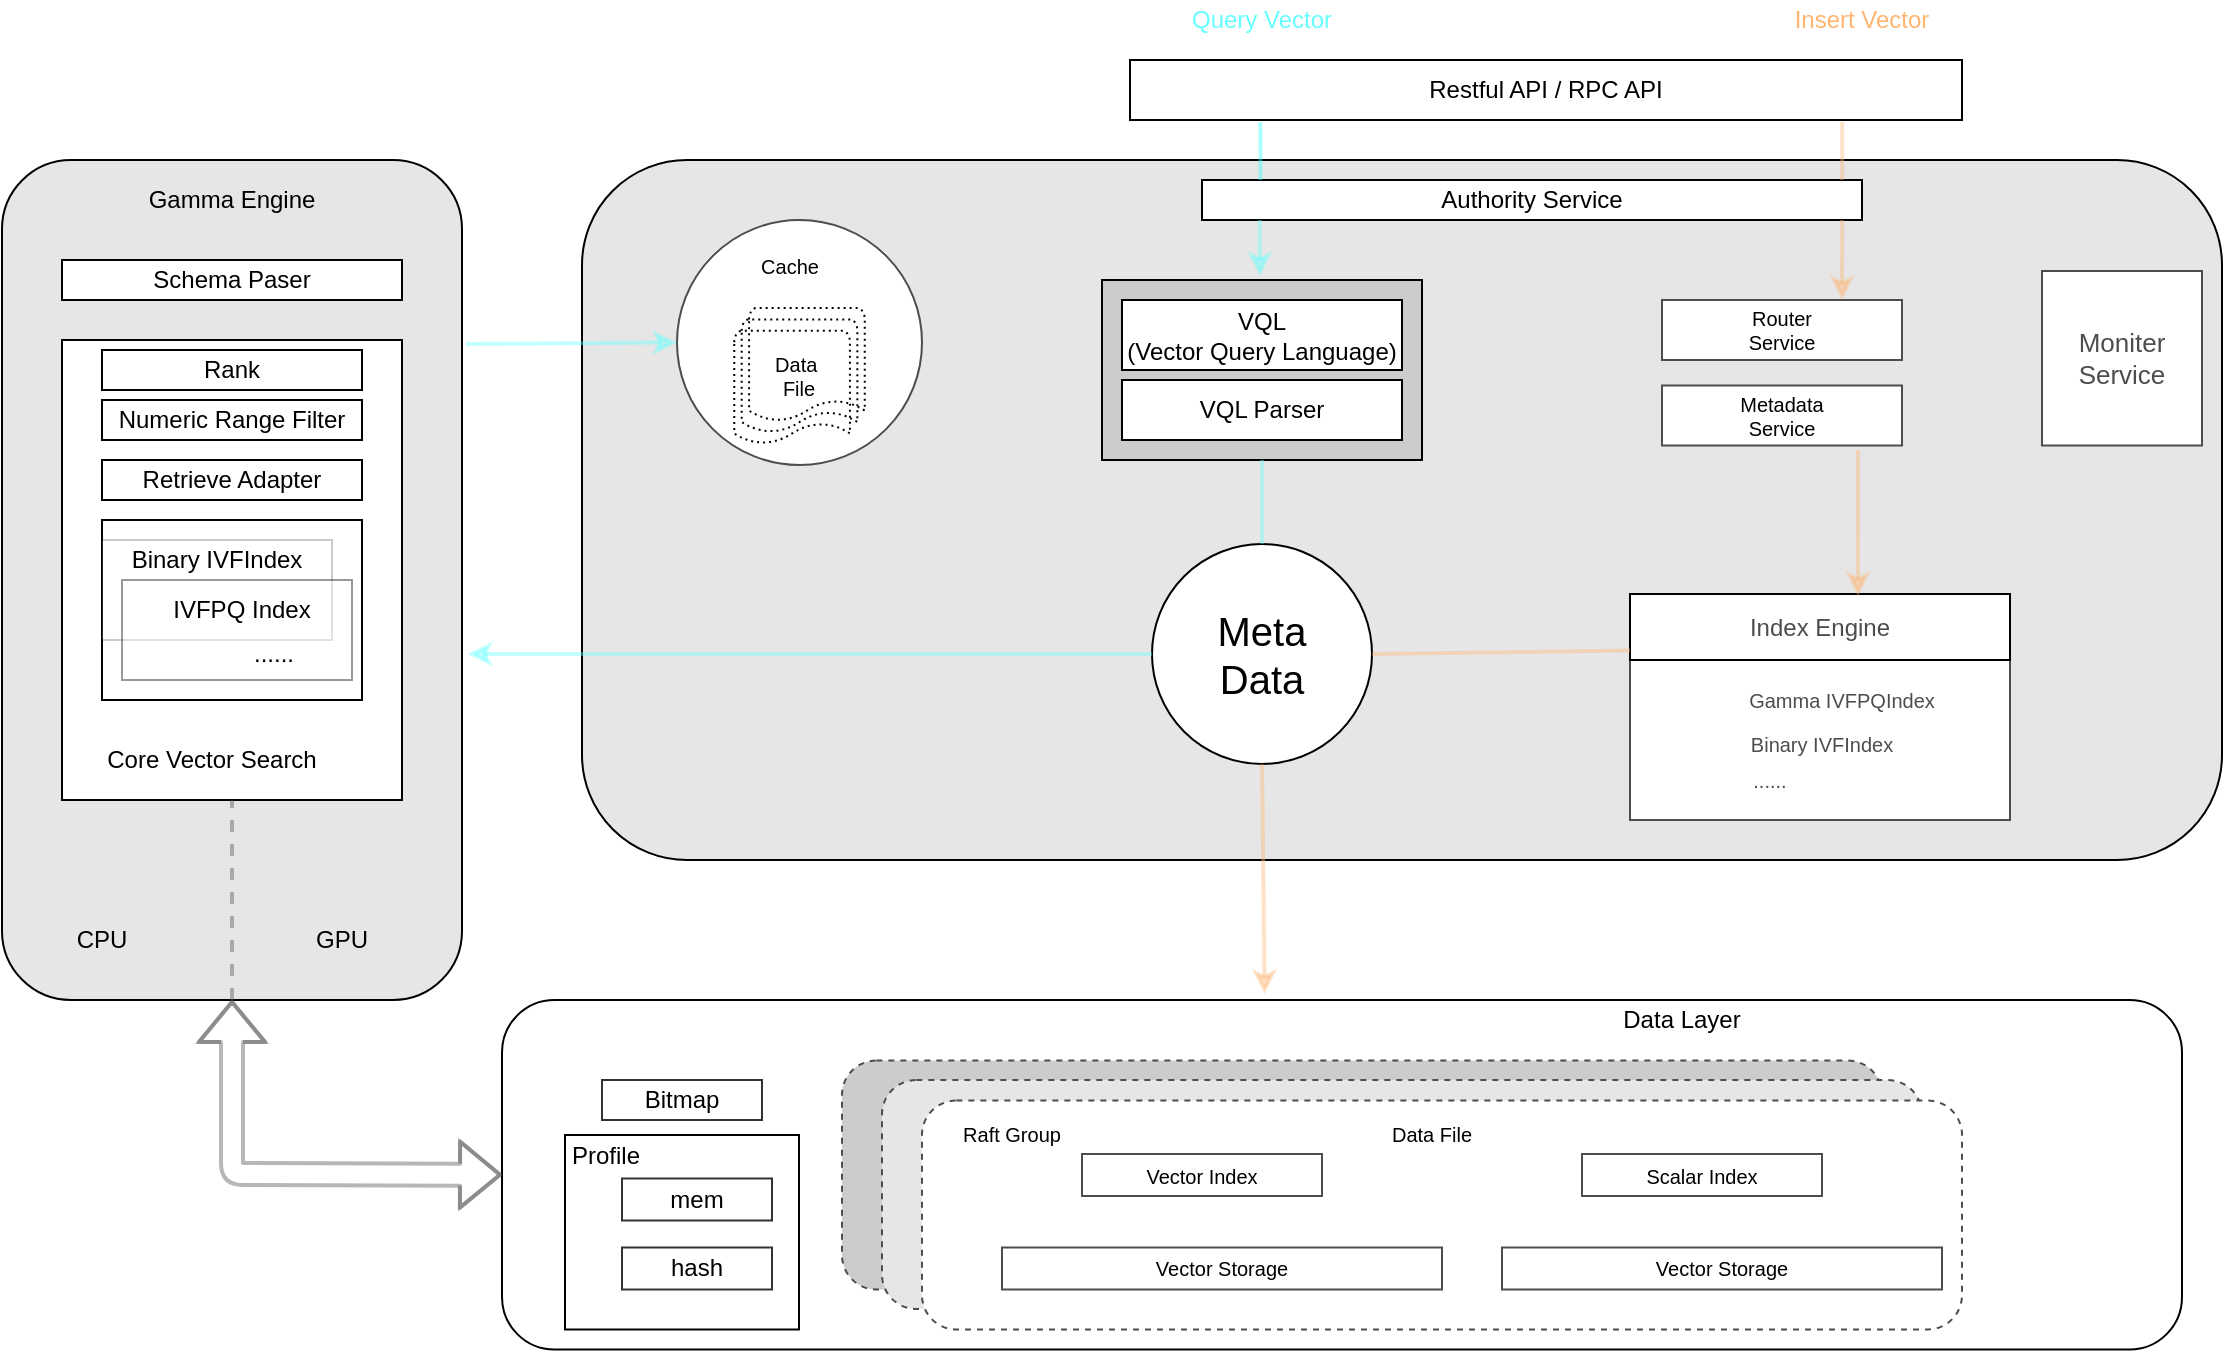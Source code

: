 <mxfile version="12.8.8" type="github">
  <diagram id="ewiyI6Ya4YxJHakEgsau" name="Page-1">
    <mxGraphModel dx="2212" dy="771" grid="1" gridSize="10" guides="1" tooltips="1" connect="1" arrows="1" fold="1" page="1" pageScale="1" pageWidth="827" pageHeight="1169" math="0" shadow="0">
      <root>
        <mxCell id="0" />
        <mxCell id="1" parent="0" />
        <mxCell id="YWar3o_qTFHEqiDnkTcQ-3" value="" style="rounded=1;whiteSpace=wrap;html=1;fillColor=#E6E6E6;" vertex="1" parent="1">
          <mxGeometry x="140" y="130" width="820" height="350" as="geometry" />
        </mxCell>
        <mxCell id="YWar3o_qTFHEqiDnkTcQ-4" value="" style="rounded=1;whiteSpace=wrap;html=1;fillColor=#E6E6E6;" vertex="1" parent="1">
          <mxGeometry x="-150" y="130" width="230" height="420" as="geometry" />
        </mxCell>
        <mxCell id="YWar3o_qTFHEqiDnkTcQ-5" value="" style="rounded=1;whiteSpace=wrap;html=1;" vertex="1" parent="1">
          <mxGeometry x="100" y="550" width="840" height="174.75" as="geometry" />
        </mxCell>
        <mxCell id="YWar3o_qTFHEqiDnkTcQ-7" value="Restful API / RPC API" style="rounded=0;whiteSpace=wrap;html=1;" vertex="1" parent="1">
          <mxGeometry x="414" y="80" width="416" height="30" as="geometry" />
        </mxCell>
        <mxCell id="YWar3o_qTFHEqiDnkTcQ-8" value="Query Vector" style="text;html=1;strokeColor=none;fillColor=none;align=center;verticalAlign=middle;whiteSpace=wrap;rounded=0;fontColor=#66FFFF;" vertex="1" parent="1">
          <mxGeometry x="420" y="50" width="120" height="20" as="geometry" />
        </mxCell>
        <mxCell id="YWar3o_qTFHEqiDnkTcQ-9" value="Insert Vector" style="text;html=1;strokeColor=none;fillColor=none;align=center;verticalAlign=middle;whiteSpace=wrap;rounded=0;fontColor=#FFB570;" vertex="1" parent="1">
          <mxGeometry x="720" y="50" width="120" height="20" as="geometry" />
        </mxCell>
        <mxCell id="YWar3o_qTFHEqiDnkTcQ-10" value="Authority Service" style="rounded=0;whiteSpace=wrap;html=1;" vertex="1" parent="1">
          <mxGeometry x="450" y="140" width="330" height="20" as="geometry" />
        </mxCell>
        <mxCell id="YWar3o_qTFHEqiDnkTcQ-11" value="" style="rounded=0;whiteSpace=wrap;html=1;fillColor=#CCCCCC;" vertex="1" parent="1">
          <mxGeometry x="400" y="190" width="160" height="90" as="geometry" />
        </mxCell>
        <mxCell id="YWar3o_qTFHEqiDnkTcQ-12" value="VQL&lt;br&gt;(Vector Query Language)" style="rounded=0;whiteSpace=wrap;html=1;" vertex="1" parent="1">
          <mxGeometry x="410" y="200" width="140" height="35" as="geometry" />
        </mxCell>
        <mxCell id="YWar3o_qTFHEqiDnkTcQ-13" value="VQL Parser" style="rounded=0;whiteSpace=wrap;html=1;" vertex="1" parent="1">
          <mxGeometry x="410" y="240" width="140" height="30" as="geometry" />
        </mxCell>
        <mxCell id="YWar3o_qTFHEqiDnkTcQ-14" value="&lt;font style=&quot;font-size: 20px&quot;&gt;Meta&lt;br&gt;Data&lt;/font&gt;" style="ellipse;whiteSpace=wrap;html=1;aspect=fixed;" vertex="1" parent="1">
          <mxGeometry x="425" y="322" width="110" height="110" as="geometry" />
        </mxCell>
        <mxCell id="YWar3o_qTFHEqiDnkTcQ-15" value="Gamma Engine" style="text;html=1;strokeColor=none;fillColor=none;align=center;verticalAlign=middle;whiteSpace=wrap;rounded=0;" vertex="1" parent="1">
          <mxGeometry x="-90" y="140" width="110" height="20" as="geometry" />
        </mxCell>
        <mxCell id="YWar3o_qTFHEqiDnkTcQ-16" value="Schema Paser" style="rounded=0;whiteSpace=wrap;html=1;" vertex="1" parent="1">
          <mxGeometry x="-120" y="180" width="170" height="20" as="geometry" />
        </mxCell>
        <mxCell id="YWar3o_qTFHEqiDnkTcQ-17" value="" style="rounded=0;whiteSpace=wrap;html=1;" vertex="1" parent="1">
          <mxGeometry x="-120" y="220" width="170" height="230" as="geometry" />
        </mxCell>
        <mxCell id="YWar3o_qTFHEqiDnkTcQ-18" value="Rank" style="rounded=0;whiteSpace=wrap;html=1;" vertex="1" parent="1">
          <mxGeometry x="-100" y="225" width="130" height="20" as="geometry" />
        </mxCell>
        <mxCell id="YWar3o_qTFHEqiDnkTcQ-19" value="Numeric Range Filter" style="rounded=0;whiteSpace=wrap;html=1;" vertex="1" parent="1">
          <mxGeometry x="-100" y="250" width="130" height="20" as="geometry" />
        </mxCell>
        <mxCell id="YWar3o_qTFHEqiDnkTcQ-20" value="Retrieve Adapter" style="rounded=0;whiteSpace=wrap;html=1;" vertex="1" parent="1">
          <mxGeometry x="-100" y="280" width="130" height="20" as="geometry" />
        </mxCell>
        <mxCell id="YWar3o_qTFHEqiDnkTcQ-21" value="" style="rounded=0;whiteSpace=wrap;html=1;" vertex="1" parent="1">
          <mxGeometry x="-100" y="310" width="130" height="90" as="geometry" />
        </mxCell>
        <mxCell id="YWar3o_qTFHEqiDnkTcQ-25" value="" style="rounded=0;whiteSpace=wrap;html=1;opacity=20;" vertex="1" parent="1">
          <mxGeometry x="-100" y="320" width="115" height="50" as="geometry" />
        </mxCell>
        <mxCell id="YWar3o_qTFHEqiDnkTcQ-26" value="Binary IVFIndex" style="text;html=1;strokeColor=none;fillColor=none;align=center;verticalAlign=middle;whiteSpace=wrap;rounded=0;" vertex="1" parent="1">
          <mxGeometry x="-100" y="320" width="115" height="20" as="geometry" />
        </mxCell>
        <mxCell id="YWar3o_qTFHEqiDnkTcQ-27" value="" style="rounded=0;whiteSpace=wrap;html=1;opacity=40;" vertex="1" parent="1">
          <mxGeometry x="-90" y="340" width="115" height="50" as="geometry" />
        </mxCell>
        <mxCell id="YWar3o_qTFHEqiDnkTcQ-28" value="IVFPQ Index" style="text;html=1;strokeColor=none;fillColor=none;align=center;verticalAlign=middle;whiteSpace=wrap;rounded=0;" vertex="1" parent="1">
          <mxGeometry x="-80" y="345" width="100" height="20" as="geometry" />
        </mxCell>
        <mxCell id="YWar3o_qTFHEqiDnkTcQ-29" value="......" style="text;html=1;strokeColor=none;fillColor=none;align=center;verticalAlign=middle;whiteSpace=wrap;rounded=0;" vertex="1" parent="1">
          <mxGeometry x="-54" y="367" width="80" height="20" as="geometry" />
        </mxCell>
        <mxCell id="YWar3o_qTFHEqiDnkTcQ-30" value="Core Vector Search" style="text;html=1;strokeColor=none;fillColor=none;align=center;verticalAlign=middle;whiteSpace=wrap;rounded=0;" vertex="1" parent="1">
          <mxGeometry x="-110" y="420" width="130" height="20" as="geometry" />
        </mxCell>
        <mxCell id="YWar3o_qTFHEqiDnkTcQ-36" value="" style="endArrow=none;dashed=1;html=1;shadow=0;strokeColor=#4D4D4D;strokeWidth=2;opacity=40;exitX=0.5;exitY=1;exitDx=0;exitDy=0;entryX=0.5;entryY=1;entryDx=0;entryDy=0;" edge="1" parent="1" source="YWar3o_qTFHEqiDnkTcQ-4" target="YWar3o_qTFHEqiDnkTcQ-17">
          <mxGeometry width="50" height="50" relative="1" as="geometry">
            <mxPoint x="-60" y="510" as="sourcePoint" />
            <mxPoint x="-10" y="460" as="targetPoint" />
          </mxGeometry>
        </mxCell>
        <mxCell id="YWar3o_qTFHEqiDnkTcQ-37" value="CPU" style="text;html=1;strokeColor=none;fillColor=none;align=center;verticalAlign=middle;whiteSpace=wrap;rounded=0;" vertex="1" parent="1">
          <mxGeometry x="-120" y="510" width="40" height="20" as="geometry" />
        </mxCell>
        <mxCell id="YWar3o_qTFHEqiDnkTcQ-38" value="GPU" style="text;html=1;strokeColor=none;fillColor=none;align=center;verticalAlign=middle;whiteSpace=wrap;rounded=0;" vertex="1" parent="1">
          <mxGeometry y="510" width="40" height="20" as="geometry" />
        </mxCell>
        <mxCell id="YWar3o_qTFHEqiDnkTcQ-40" value="Data Layer" style="text;html=1;strokeColor=none;fillColor=none;align=center;verticalAlign=middle;whiteSpace=wrap;rounded=0;opacity=80;" vertex="1" parent="1">
          <mxGeometry x="620" y="550" width="140" height="20" as="geometry" />
        </mxCell>
        <mxCell id="YWar3o_qTFHEqiDnkTcQ-46" value="Bitmap" style="rounded=0;whiteSpace=wrap;html=1;opacity=80;" vertex="1" parent="1">
          <mxGeometry x="150" y="590" width="80" height="20" as="geometry" />
        </mxCell>
        <mxCell id="YWar3o_qTFHEqiDnkTcQ-47" value="Profile" style="text;html=1;strokeColor=none;fillColor=none;align=center;verticalAlign=middle;whiteSpace=wrap;rounded=0;opacity=80;" vertex="1" parent="1">
          <mxGeometry x="131.5" y="617.5" width="40" height="20" as="geometry" />
        </mxCell>
        <mxCell id="YWar3o_qTFHEqiDnkTcQ-48" value="mem&lt;span style=&quot;color: rgba(0 , 0 , 0 , 0) ; font-family: monospace ; font-size: 0px ; white-space: nowrap&quot;&gt;%3CmxGraphModel%3E%3Croot%3E%3CmxCell%20id%3D%220%22%2F%3E%3CmxCell%20id%3D%221%22%20parent%3D%220%22%2F%3E%3CmxCell%20id%3D%222%22%20value%3D%22Vector%26lt%3Bbr%26gt%3B%26amp%3Bnbsp%3BStorage%22%20style%3D%22strokeWidth%3D2%3Bhtml%3D1%3Bshape%3Dmxgraph.flowchart.multi-document%3BwhiteSpace%3Dwrap%3Bopacity%3D80%3B%22%20vertex%3D%221%22%20parent%3D%221%22%3E%3CmxGeometry%20x%3D%22-54%22%20y%3D%22680%22%20width%3D%2294%22%20height%3D%2280%22%20as%3D%22geometry%22%2F%3E%3C%2FmxCell%3E%3C%2Froot%3E%3C%2FmxGraphModel%3E&lt;/span&gt;&lt;span style=&quot;color: rgba(0 , 0 , 0 , 0) ; font-family: monospace ; font-size: 0px ; white-space: nowrap&quot;&gt;%3CmxGraphModel%3E%3Croot%3E%3CmxCell%20id%3D%220%22%2F%3E%3CmxCell%20id%3D%221%22%20parent%3D%220%22%2F%3E%3CmxCell%20id%3D%222%22%20value%3D%22Vector%26lt%3Bbr%26gt%3B%26amp%3Bnbsp%3BStorage%22%20style%3D%22strokeWidth%3D2%3Bhtml%3D1%3Bshape%3Dmxgraph.flowchart.multi-document%3BwhiteSpace%3Dwrap%3Bopacity%3D80%3B%22%20vertex%3D%221%22%20parent%3D%221%22%3E%3CmxGeometry%20x%3D%22-54%22%20y%3D%22680%22%20width%3D%2294%22%20height%3D%2280%22%20as%3D%22geometry%22%2F%3E%3C%2FmxCell%3E%3C%2Froot%3E%3C%2FmxGraphModel%3E&lt;/span&gt;" style="rounded=0;whiteSpace=wrap;html=1;opacity=80;" vertex="1" parent="1">
          <mxGeometry x="160" y="639.25" width="75" height="21" as="geometry" />
        </mxCell>
        <mxCell id="YWar3o_qTFHEqiDnkTcQ-49" value="hash" style="rounded=0;whiteSpace=wrap;html=1;opacity=80;" vertex="1" parent="1">
          <mxGeometry x="160" y="673.75" width="75" height="21" as="geometry" />
        </mxCell>
        <mxCell id="YWar3o_qTFHEqiDnkTcQ-50" value="" style="rounded=0;whiteSpace=wrap;html=1;fillColor=none;" vertex="1" parent="1">
          <mxGeometry x="131.5" y="617.5" width="117" height="97.25" as="geometry" />
        </mxCell>
        <mxCell id="YWar3o_qTFHEqiDnkTcQ-72" value="" style="rounded=1;whiteSpace=wrap;html=1;strokeColor=#4D4D4D;fillColor=#CCCCCC;fontSize=10;dashed=1;" vertex="1" parent="1">
          <mxGeometry x="270" y="580.25" width="520" height="114.5" as="geometry" />
        </mxCell>
        <mxCell id="YWar3o_qTFHEqiDnkTcQ-74" value="" style="rounded=1;whiteSpace=wrap;html=1;strokeColor=#4D4D4D;fillColor=#E6E6E6;fontSize=10;dashed=1;" vertex="1" parent="1">
          <mxGeometry x="290" y="590" width="520" height="114.5" as="geometry" />
        </mxCell>
        <mxCell id="YWar3o_qTFHEqiDnkTcQ-75" value="" style="rounded=1;whiteSpace=wrap;html=1;strokeColor=#4D4D4D;fillColor=#FFFFFF;fontSize=10;dashed=1;" vertex="1" parent="1">
          <mxGeometry x="310" y="600.25" width="520" height="114.5" as="geometry" />
        </mxCell>
        <mxCell id="YWar3o_qTFHEqiDnkTcQ-76" value="Vector Index&lt;span style=&quot;color: rgba(0 , 0 , 0 , 0) ; font-family: monospace ; font-size: 0px ; white-space: nowrap&quot;&gt;%3CmxGraphModel%3E%3Croot%3E%3CmxCell%20id%3D%220%22%2F%3E%3CmxCell%20id%3D%221%22%20parent%3D%220%22%2F%3E%3CmxCell%20id%3D%222%22%20value%3D%22%22%20style%3D%22rounded%3D1%3BwhiteSpace%3Dwrap%3Bhtml%3D1%3BstrokeColor%3D%234D4D4D%3BfillColor%3D%23FFFFFF%3BfontSize%3D10%3Bdashed%3D1%3B%22%20vertex%3D%221%22%20parent%3D%221%22%3E%3CmxGeometry%20x%3D%22300%22%20y%3D%22625.5%22%20width%3D%22520%22%20height%3D%22114.5%22%20as%3D%22geometry%22%2F%3E%3C%2FmxCell%3E%3C%2Froot%3E%3C%2FmxGraphModel%3E&lt;/span&gt;" style="rounded=0;whiteSpace=wrap;html=1;strokeColor=#4D4D4D;fillColor=none;fontSize=10;" vertex="1" parent="1">
          <mxGeometry x="390" y="627" width="120" height="21" as="geometry" />
        </mxCell>
        <mxCell id="YWar3o_qTFHEqiDnkTcQ-77" value="Scalar Index&lt;span style=&quot;color: rgba(0 , 0 , 0 , 0) ; font-family: monospace ; font-size: 0px ; white-space: nowrap&quot;&gt;%3CmxGraphModel%3E%3Croot%3E%3CmxCell%20id%3D%220%22%2F%3E%3CmxCell%20id%3D%221%22%20parent%3D%220%22%2F%3E%3CmxCell%20id%3D%222%22%20value%3D%22%22%20style%3D%22rounded%3D1%3BwhiteSpace%3Dwrap%3Bhtml%3D1%3BstrokeColor%3D%234D4D4D%3BfillColor%3D%23FFFFFF%3BfontSize%3D10%3Bdashed%3D1%3B%22%20vertex%3D%221%22%20parent%3D%221%22%3E%3CmxGeometry%20x%3D%22300%22%20y%3D%22625.5%22%20width%3D%22520%22%20height%3D%22114.5%22%20as%3D%22geometry%22%2F%3E%3C%2FmxCell%3E%3C%2Froot%3E%3C%2FmxGraphModel%3E&lt;/span&gt;" style="rounded=0;whiteSpace=wrap;html=1;strokeColor=#4D4D4D;fillColor=none;fontSize=10;" vertex="1" parent="1">
          <mxGeometry x="640" y="627" width="120" height="21" as="geometry" />
        </mxCell>
        <mxCell id="YWar3o_qTFHEqiDnkTcQ-78" value="Vector Storage&lt;span style=&quot;color: rgba(0 , 0 , 0 , 0) ; font-family: monospace ; font-size: 0px ; white-space: nowrap&quot;&gt;%3CmxGraphModel%3E%3Croot%3E%3CmxCell%20id%3D%220%22%2F%3E%3CmxCell%20id%3D%221%22%20parent%3D%220%22%2F%3E%3CmxCell%20id%3D%222%22%20value%3D%22%22%20style%3D%22rounded%3D1%3BwhiteSpace%3Dwrap%3Bhtml%3D1%3BstrokeColor%3D%234D4D4D%3BfillColor%3D%23FFFFFF%3BfontSize%3D10%3Bdashed%3D1%3B%22%20vertex%3D%221%22%20parent%3D%221%22%3E%3CmxGeometry%20x%3D%22300%22%20y%3D%22625.5%22%20width%3D%22520%22%20height%3D%22114.5%22%20as%3D%22geometry%22%2F%3E%3C%2FmxCell%3E%3C%2Froot%3E%3C%2FmxGraphModel%&lt;/span&gt;" style="rounded=0;whiteSpace=wrap;html=1;strokeColor=#4D4D4D;fillColor=none;fontSize=10;" vertex="1" parent="1">
          <mxGeometry x="350" y="673.75" width="220" height="21" as="geometry" />
        </mxCell>
        <mxCell id="YWar3o_qTFHEqiDnkTcQ-79" value="Vector Storage&lt;span style=&quot;color: rgba(0 , 0 , 0 , 0) ; font-family: monospace ; font-size: 0px ; white-space: nowrap&quot;&gt;%3CmxGraphModel%3E%3Croot%3E%3CmxCell%20id%3D%220%22%2F%3E%3CmxCell%20id%3D%221%22%20parent%3D%220%22%2F%3E%3CmxCell%20id%3D%222%22%20value%3D%22%22%20style%3D%22rounded%3D1%3BwhiteSpace%3Dwrap%3Bhtml%3D1%3BstrokeColor%3D%234D4D4D%3BfillColor%3D%23FFFFFF%3BfontSize%3D10%3Bdashed%3D1%3B%22%20vertex%3D%221%22%20parent%3D%221%22%3E%3CmxGeometry%20x%3D%22300%22%20y%3D%22625.5%22%20width%3D%22520%22%20height%3D%22114.5%22%20as%3D%22geometry%22%2F%3E%3C%2FmxCell%3E%3C%2Froot%3E%3C%2FmxGraphModel%&lt;/span&gt;" style="rounded=0;whiteSpace=wrap;html=1;strokeColor=#4D4D4D;fillColor=none;fontSize=10;" vertex="1" parent="1">
          <mxGeometry x="600" y="673.75" width="220" height="21" as="geometry" />
        </mxCell>
        <mxCell id="YWar3o_qTFHEqiDnkTcQ-81" value="Raft Group" style="text;html=1;strokeColor=none;fillColor=none;align=center;verticalAlign=middle;whiteSpace=wrap;rounded=0;fontSize=10;" vertex="1" parent="1">
          <mxGeometry x="320" y="607" width="70" height="20" as="geometry" />
        </mxCell>
        <mxCell id="YWar3o_qTFHEqiDnkTcQ-82" value="" style="shape=flexArrow;endArrow=classic;startArrow=classic;html=1;shadow=0;strokeColor=#4D4D4D;strokeWidth=2;fontSize=10;opacity=40;entryX=0.5;entryY=1;entryDx=0;entryDy=0;exitX=0;exitY=0.5;exitDx=0;exitDy=0;" edge="1" parent="1" source="YWar3o_qTFHEqiDnkTcQ-5" target="YWar3o_qTFHEqiDnkTcQ-4">
          <mxGeometry width="50" height="50" relative="1" as="geometry">
            <mxPoint x="-70" y="660" as="sourcePoint" />
            <mxPoint x="-20" y="610" as="targetPoint" />
            <Array as="points">
              <mxPoint x="-35" y="637" />
            </Array>
          </mxGeometry>
        </mxCell>
        <mxCell id="YWar3o_qTFHEqiDnkTcQ-83" value="" style="ellipse;whiteSpace=wrap;html=1;aspect=fixed;strokeColor=#4D4D4D;fillColor=#ffffff;fontSize=10;" vertex="1" parent="1">
          <mxGeometry x="187.5" y="160" width="122.5" height="122.5" as="geometry" />
        </mxCell>
        <mxCell id="YWar3o_qTFHEqiDnkTcQ-84" value="Data File" style="text;html=1;strokeColor=none;fillColor=none;align=center;verticalAlign=middle;whiteSpace=wrap;rounded=0;fontSize=10;" vertex="1" parent="1">
          <mxGeometry x="530" y="607" width="70" height="20" as="geometry" />
        </mxCell>
        <mxCell id="YWar3o_qTFHEqiDnkTcQ-87" value="Data&amp;nbsp;&lt;br&gt;File" style="strokeWidth=1;html=1;shape=mxgraph.flowchart.multi-document;whiteSpace=wrap;fillColor=none;fontSize=10;dashed=1;dashPattern=1 2;" vertex="1" parent="1">
          <mxGeometry x="216.13" y="204" width="65.25" height="68.75" as="geometry" />
        </mxCell>
        <mxCell id="YWar3o_qTFHEqiDnkTcQ-88" value="Cache" style="text;html=1;strokeColor=none;fillColor=none;align=center;verticalAlign=middle;whiteSpace=wrap;rounded=0;dashed=1;dashPattern=1 2;fontSize=10;" vertex="1" parent="1">
          <mxGeometry x="224" y="173" width="40" height="20" as="geometry" />
        </mxCell>
        <mxCell id="YWar3o_qTFHEqiDnkTcQ-91" value="Router&lt;br&gt;Service" style="rounded=0;whiteSpace=wrap;html=1;strokeColor=#4D4D4D;strokeWidth=1;fillColor=#ffffff;fontSize=10;" vertex="1" parent="1">
          <mxGeometry x="680" y="200" width="120" height="30" as="geometry" />
        </mxCell>
        <mxCell id="YWar3o_qTFHEqiDnkTcQ-92" value="Metadata&lt;br&gt;Service" style="rounded=0;whiteSpace=wrap;html=1;strokeColor=#4D4D4D;strokeWidth=1;fillColor=#ffffff;fontSize=10;" vertex="1" parent="1">
          <mxGeometry x="680" y="242.75" width="120" height="30" as="geometry" />
        </mxCell>
        <mxCell id="YWar3o_qTFHEqiDnkTcQ-94" value="" style="endArrow=classic;html=1;shadow=0;strokeColor=#66FFFF;strokeWidth=2;fontSize=10;opacity=40;entryX=0.806;entryY=-0.022;entryDx=0;entryDy=0;exitX=0.148;exitY=1;exitDx=0;exitDy=0;exitPerimeter=0;entryPerimeter=0;fillColor=#dae8fc;" edge="1" parent="1">
          <mxGeometry width="50" height="50" relative="1" as="geometry">
            <mxPoint x="478.84" y="160" as="sourcePoint" />
            <mxPoint x="478.96" y="188.02" as="targetPoint" />
          </mxGeometry>
        </mxCell>
        <mxCell id="YWar3o_qTFHEqiDnkTcQ-95" value="" style="endArrow=none;html=1;shadow=0;strokeColor=#33FFFF;strokeWidth=2;fontSize=10;opacity=40;entryX=0.233;entryY=1.033;entryDx=0;entryDy=0;entryPerimeter=0;exitX=0.125;exitY=0;exitDx=0;exitDy=0;exitPerimeter=0;fillColor=#dae8fc;" edge="1" parent="1">
          <mxGeometry width="50" height="50" relative="1" as="geometry">
            <mxPoint x="479.25" y="140" as="sourcePoint" />
            <mxPoint x="479.18" y="110.99" as="targetPoint" />
          </mxGeometry>
        </mxCell>
        <mxCell id="YWar3o_qTFHEqiDnkTcQ-98" value="" style="endArrow=none;html=1;shadow=0;strokeColor=#66FFFF;strokeWidth=2;fontSize=10;opacity=40;entryX=0.5;entryY=1;entryDx=0;entryDy=0;exitX=0.5;exitY=0;exitDx=0;exitDy=0;" edge="1" parent="1" source="YWar3o_qTFHEqiDnkTcQ-14" target="YWar3o_qTFHEqiDnkTcQ-11">
          <mxGeometry width="50" height="50" relative="1" as="geometry">
            <mxPoint x="310" y="370" as="sourcePoint" />
            <mxPoint x="360" y="320" as="targetPoint" />
          </mxGeometry>
        </mxCell>
        <mxCell id="YWar3o_qTFHEqiDnkTcQ-99" value="" style="endArrow=classic;html=1;shadow=0;strokeColor=#66FFFF;strokeWidth=2;fontSize=10;opacity=40;entryX=1.013;entryY=0.588;entryDx=0;entryDy=0;entryPerimeter=0;" edge="1" parent="1" source="YWar3o_qTFHEqiDnkTcQ-14" target="YWar3o_qTFHEqiDnkTcQ-4">
          <mxGeometry width="50" height="50" relative="1" as="geometry">
            <mxPoint x="250" y="400" as="sourcePoint" />
            <mxPoint x="300" y="350" as="targetPoint" />
          </mxGeometry>
        </mxCell>
        <mxCell id="YWar3o_qTFHEqiDnkTcQ-104" value="" style="rounded=0;whiteSpace=wrap;html=1;strokeColor=#4D4D4D;strokeWidth=1;fillColor=#ffffff;fontSize=10;fontColor=#66FFFF;" vertex="1" parent="1">
          <mxGeometry x="664" y="347" width="190" height="113" as="geometry" />
        </mxCell>
        <mxCell id="YWar3o_qTFHEqiDnkTcQ-105" value="&lt;font style=&quot;font-size: 12px&quot; color=&quot;#4d4d4d&quot;&gt;Index Engine&lt;/font&gt;" style="rounded=0;whiteSpace=wrap;html=1;strokeColor=#000000;strokeWidth=1;fillColor=#FFFFFF;fontSize=10;fontColor=#E6E6E6;" vertex="1" parent="1">
          <mxGeometry x="664" y="347" width="190" height="33" as="geometry" />
        </mxCell>
        <mxCell id="YWar3o_qTFHEqiDnkTcQ-107" value="Gamma IVFPQIndex" style="text;html=1;strokeColor=none;fillColor=none;align=center;verticalAlign=middle;whiteSpace=wrap;rounded=0;fontSize=10;fontColor=#4D4D4D;" vertex="1" parent="1">
          <mxGeometry x="700" y="390" width="140" height="20" as="geometry" />
        </mxCell>
        <mxCell id="YWar3o_qTFHEqiDnkTcQ-108" value="Binary IVFIndex" style="text;html=1;strokeColor=none;fillColor=none;align=center;verticalAlign=middle;whiteSpace=wrap;rounded=0;fontSize=10;fontColor=#4D4D4D;" vertex="1" parent="1">
          <mxGeometry x="690" y="412" width="140" height="20" as="geometry" />
        </mxCell>
        <mxCell id="YWar3o_qTFHEqiDnkTcQ-110" value="" style="endArrow=classic;html=1;shadow=0;strokeColor=#66FFFF;strokeWidth=2;fontSize=10;fontColor=#4D4D4D;opacity=40;entryX=0;entryY=0.5;entryDx=0;entryDy=0;exitX=1.009;exitY=0.219;exitDx=0;exitDy=0;exitPerimeter=0;" edge="1" parent="1" source="YWar3o_qTFHEqiDnkTcQ-4" target="YWar3o_qTFHEqiDnkTcQ-83">
          <mxGeometry width="50" height="50" relative="1" as="geometry">
            <mxPoint x="170" y="370" as="sourcePoint" />
            <mxPoint x="220" y="320" as="targetPoint" />
          </mxGeometry>
        </mxCell>
        <mxCell id="YWar3o_qTFHEqiDnkTcQ-111" value="......" style="text;html=1;strokeColor=none;fillColor=none;align=center;verticalAlign=middle;whiteSpace=wrap;rounded=0;fontSize=10;fontColor=#4D4D4D;" vertex="1" parent="1">
          <mxGeometry x="714" y="430" width="40" height="20" as="geometry" />
        </mxCell>
        <mxCell id="YWar3o_qTFHEqiDnkTcQ-120" value="" style="endArrow=none;html=1;shadow=0;strokeColor=#FFB570;strokeWidth=2;fontSize=10;fontColor=#FFB570;opacity=40;entryX=0.856;entryY=1.033;entryDx=0;entryDy=0;entryPerimeter=0;exitX=0.97;exitY=0;exitDx=0;exitDy=0;exitPerimeter=0;" edge="1" parent="1" source="YWar3o_qTFHEqiDnkTcQ-10" target="YWar3o_qTFHEqiDnkTcQ-7">
          <mxGeometry width="50" height="50" relative="1" as="geometry">
            <mxPoint x="830" y="200" as="sourcePoint" />
            <mxPoint x="880" y="150" as="targetPoint" />
          </mxGeometry>
        </mxCell>
        <mxCell id="YWar3o_qTFHEqiDnkTcQ-121" value="" style="endArrow=classic;html=1;shadow=0;strokeColor=#FFB570;strokeWidth=2;fontSize=10;fontColor=#FFB570;opacity=40;entryX=0.75;entryY=0;entryDx=0;entryDy=0;exitX=0.97;exitY=1;exitDx=0;exitDy=0;exitPerimeter=0;" edge="1" parent="1" source="YWar3o_qTFHEqiDnkTcQ-10" target="YWar3o_qTFHEqiDnkTcQ-91">
          <mxGeometry width="50" height="50" relative="1" as="geometry">
            <mxPoint x="820" y="210" as="sourcePoint" />
            <mxPoint x="870" y="160" as="targetPoint" />
          </mxGeometry>
        </mxCell>
        <mxCell id="YWar3o_qTFHEqiDnkTcQ-123" value="" style="endArrow=classic;html=1;shadow=0;strokeColor=#FFB570;strokeWidth=2;fontSize=10;fontColor=#FFB570;opacity=40;entryX=0.6;entryY=0.03;entryDx=0;entryDy=0;entryPerimeter=0;exitX=0.817;exitY=1.075;exitDx=0;exitDy=0;exitPerimeter=0;" edge="1" parent="1" source="YWar3o_qTFHEqiDnkTcQ-92" target="YWar3o_qTFHEqiDnkTcQ-105">
          <mxGeometry width="50" height="50" relative="1" as="geometry">
            <mxPoint x="830" y="310" as="sourcePoint" />
            <mxPoint x="880" y="260" as="targetPoint" />
          </mxGeometry>
        </mxCell>
        <mxCell id="YWar3o_qTFHEqiDnkTcQ-124" value="" style="endArrow=none;html=1;shadow=0;strokeColor=#FFB570;strokeWidth=2;fontSize=10;fontColor=#FFB570;opacity=40;entryX=0;entryY=0.25;entryDx=0;entryDy=0;exitX=1;exitY=0.5;exitDx=0;exitDy=0;" edge="1" parent="1" source="YWar3o_qTFHEqiDnkTcQ-14" target="YWar3o_qTFHEqiDnkTcQ-104">
          <mxGeometry width="50" height="50" relative="1" as="geometry">
            <mxPoint x="590" y="410" as="sourcePoint" />
            <mxPoint x="640" y="360" as="targetPoint" />
          </mxGeometry>
        </mxCell>
        <mxCell id="YWar3o_qTFHEqiDnkTcQ-125" value="" style="endArrow=classic;html=1;shadow=0;strokeColor=#FFB570;strokeWidth=2;fontSize=10;fontColor=#FFB570;opacity=40;entryX=0.454;entryY=-0.018;entryDx=0;entryDy=0;exitX=0.5;exitY=1;exitDx=0;exitDy=0;entryPerimeter=0;" edge="1" parent="1" source="YWar3o_qTFHEqiDnkTcQ-14" target="YWar3o_qTFHEqiDnkTcQ-5">
          <mxGeometry width="50" height="50" relative="1" as="geometry">
            <mxPoint x="400" y="500" as="sourcePoint" />
            <mxPoint x="450" y="450" as="targetPoint" />
          </mxGeometry>
        </mxCell>
        <mxCell id="YWar3o_qTFHEqiDnkTcQ-127" value="&lt;font color=&quot;#4d4d4d&quot; style=&quot;font-size: 13px&quot;&gt;Moniter&lt;br&gt;Service&lt;/font&gt;" style="rounded=0;whiteSpace=wrap;html=1;strokeColor=#4D4D4D;strokeWidth=1;fillColor=#FFFFFF;fontSize=10;fontColor=#FFB570;" vertex="1" parent="1">
          <mxGeometry x="870" y="185.5" width="80" height="87.25" as="geometry" />
        </mxCell>
      </root>
    </mxGraphModel>
  </diagram>
</mxfile>
